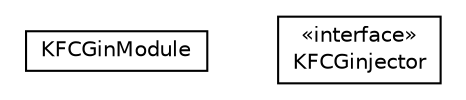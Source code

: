 #!/usr/local/bin/dot
#
# Class diagram 
# Generated by UMLGraph version 5.4 (http://www.umlgraph.org/)
#

digraph G {
	edge [fontname="Helvetica",fontsize=10,labelfontname="Helvetica",labelfontsize=10];
	node [fontname="Helvetica",fontsize=10,shape=plaintext];
	nodesep=0.25;
	ranksep=0.5;
	// hu.sch.kfc.client.gin.KFCGinModule
	c540 [label=<<table title="hu.sch.kfc.client.gin.KFCGinModule" border="0" cellborder="1" cellspacing="0" cellpadding="2" port="p" href="./KFCGinModule.html">
		<tr><td><table border="0" cellspacing="0" cellpadding="1">
<tr><td align="center" balign="center"> KFCGinModule </td></tr>
		</table></td></tr>
		</table>>, URL="./KFCGinModule.html", fontname="Helvetica", fontcolor="black", fontsize=10.0];
	// hu.sch.kfc.client.gin.KFCGinjector
	c541 [label=<<table title="hu.sch.kfc.client.gin.KFCGinjector" border="0" cellborder="1" cellspacing="0" cellpadding="2" port="p" href="./KFCGinjector.html">
		<tr><td><table border="0" cellspacing="0" cellpadding="1">
<tr><td align="center" balign="center"> &#171;interface&#187; </td></tr>
<tr><td align="center" balign="center"> KFCGinjector </td></tr>
		</table></td></tr>
		</table>>, URL="./KFCGinjector.html", fontname="Helvetica", fontcolor="black", fontsize=10.0];
}

